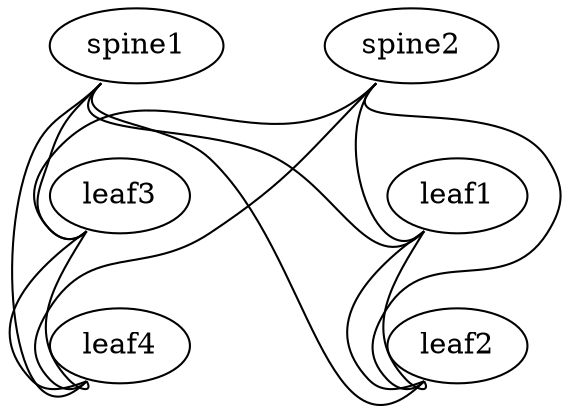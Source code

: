 graph G {
  hostnametype="hostname"
  "spine1":"swp1" -- "leaf1":"swp49"
  "spine1":"swp2" -- "leaf2":"swp49"
  "spine1":"swp27" -- "leaf3":"swp49"
  "spine1":"swp28" -- "leaf4":"swp49"
  "spine2":"swp1" -- "leaf1":"swp50"
  "spine2":"swp2" -- "leaf2":"swp50"
  "spine2":"swp27" -- "leaf3":"swp50"
  "spine2":"swp28" -- "leaf4":"swp50"
  "leaf1":"swp51" -- "leaf2":"swp51"
  "leaf1":"swp52" -- "leaf2":"swp52"
  "leaf3":"swp51" -- "leaf4":"swp51"
  "leaf3":"swp52" -- "leaf4":"swp52"
}

